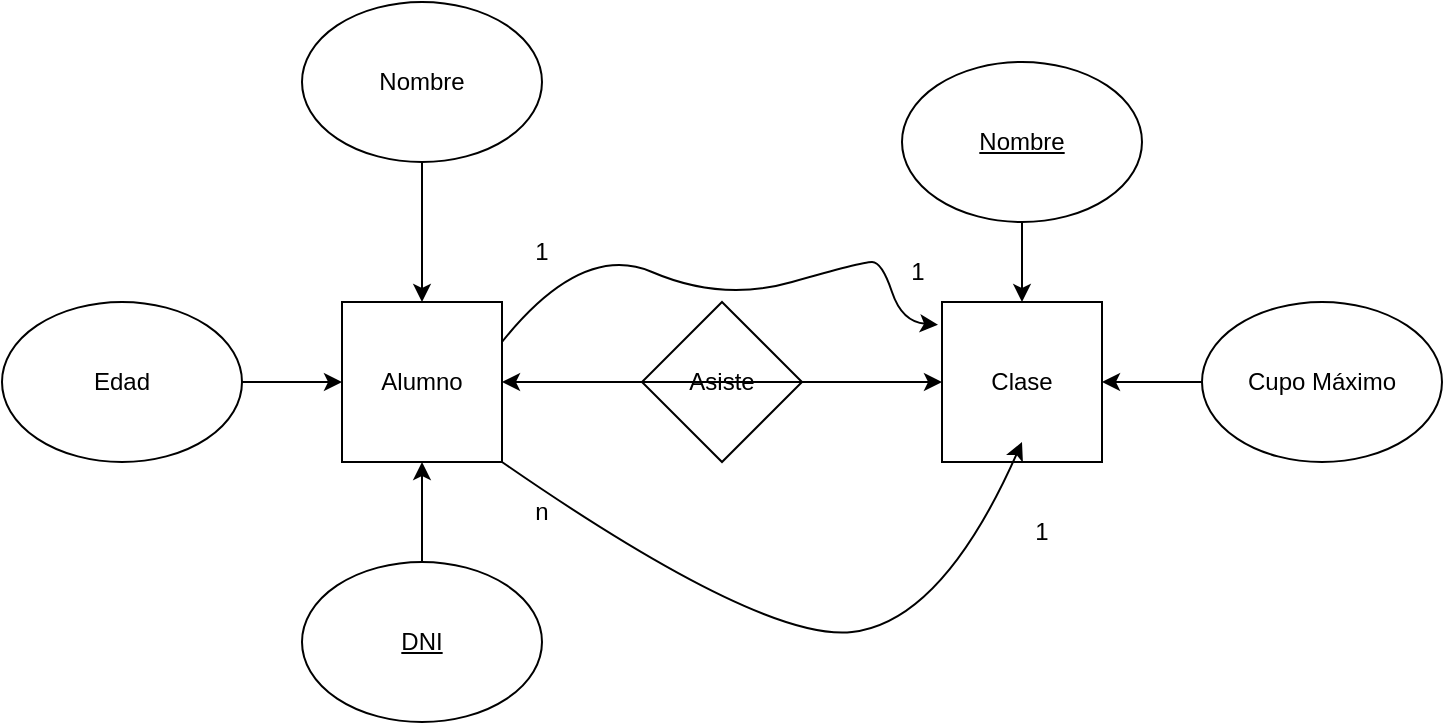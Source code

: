 <mxfile>
    <diagram id="aVZmPbQ1ABYQZ4xPKX7s" name="Página-1">
        <mxGraphModel dx="695" dy="483" grid="1" gridSize="10" guides="1" tooltips="1" connect="1" arrows="1" fold="1" page="1" pageScale="1" pageWidth="850" pageHeight="1100" math="0" shadow="0">
            <root>
                <mxCell id="0"/>
                <mxCell id="1" parent="0"/>
                <mxCell id="2" value="Alumno" style="whiteSpace=wrap;html=1;aspect=fixed;" vertex="1" parent="1">
                    <mxGeometry x="190" y="170" width="80" height="80" as="geometry"/>
                </mxCell>
                <mxCell id="5" value="" style="edgeStyle=none;html=1;" edge="1" parent="1" source="3" target="2">
                    <mxGeometry relative="1" as="geometry"/>
                </mxCell>
                <mxCell id="3" value="Nombre" style="ellipse;whiteSpace=wrap;html=1;" vertex="1" parent="1">
                    <mxGeometry x="170" y="20" width="120" height="80" as="geometry"/>
                </mxCell>
                <mxCell id="6" value="" style="edgeStyle=none;html=1;" edge="1" parent="1" source="4" target="2">
                    <mxGeometry relative="1" as="geometry"/>
                </mxCell>
                <mxCell id="4" value="&lt;u&gt;DNI&lt;/u&gt;" style="ellipse;whiteSpace=wrap;html=1;" vertex="1" parent="1">
                    <mxGeometry x="170" y="300" width="120" height="80" as="geometry"/>
                </mxCell>
                <mxCell id="7" value="Clase" style="whiteSpace=wrap;html=1;aspect=fixed;" vertex="1" parent="1">
                    <mxGeometry x="490" y="170" width="80" height="80" as="geometry"/>
                </mxCell>
                <mxCell id="9" value="" style="edgeStyle=none;html=1;" edge="1" parent="1" source="8" target="7">
                    <mxGeometry relative="1" as="geometry"/>
                </mxCell>
                <mxCell id="8" value="&lt;u&gt;Nombre&lt;/u&gt;" style="ellipse;whiteSpace=wrap;html=1;" vertex="1" parent="1">
                    <mxGeometry x="470" y="50" width="120" height="80" as="geometry"/>
                </mxCell>
                <mxCell id="11" value="" style="edgeStyle=none;html=1;" edge="1" parent="1" source="10" target="7">
                    <mxGeometry relative="1" as="geometry"/>
                </mxCell>
                <mxCell id="10" value="Cupo Máximo" style="ellipse;whiteSpace=wrap;html=1;" vertex="1" parent="1">
                    <mxGeometry x="620" y="170" width="120" height="80" as="geometry"/>
                </mxCell>
                <mxCell id="15" value="" style="edgeStyle=none;html=1;" edge="1" parent="1" source="14" target="2">
                    <mxGeometry relative="1" as="geometry"/>
                </mxCell>
                <mxCell id="14" value="Edad" style="ellipse;whiteSpace=wrap;html=1;" vertex="1" parent="1">
                    <mxGeometry x="20" y="170" width="120" height="80" as="geometry"/>
                </mxCell>
                <mxCell id="16" value="Asiste" style="rhombus;whiteSpace=wrap;html=1;" vertex="1" parent="1">
                    <mxGeometry x="340" y="170" width="80" height="80" as="geometry"/>
                </mxCell>
                <mxCell id="19" value="" style="curved=1;endArrow=classic;html=1;entryX=-0.025;entryY=0.142;entryDx=0;entryDy=0;exitX=1;exitY=0.25;exitDx=0;exitDy=0;entryPerimeter=0;" edge="1" parent="1" source="2" target="7">
                    <mxGeometry width="50" height="50" relative="1" as="geometry">
                        <mxPoint x="280" y="190" as="sourcePoint"/>
                        <mxPoint x="440" y="230" as="targetPoint"/>
                        <Array as="points">
                            <mxPoint x="310" y="140"/>
                            <mxPoint x="380" y="170"/>
                            <mxPoint x="450" y="150"/>
                            <mxPoint x="460" y="150"/>
                            <mxPoint x="470" y="180"/>
                        </Array>
                    </mxGeometry>
                </mxCell>
                <mxCell id="20" value="1" style="text;html=1;strokeColor=none;fillColor=none;align=center;verticalAlign=middle;whiteSpace=wrap;rounded=0;" vertex="1" parent="1">
                    <mxGeometry x="260" y="130" width="60" height="30" as="geometry"/>
                </mxCell>
                <mxCell id="21" value="1" style="text;html=1;strokeColor=none;fillColor=none;align=center;verticalAlign=middle;whiteSpace=wrap;rounded=0;" vertex="1" parent="1">
                    <mxGeometry x="448" y="140" width="60" height="30" as="geometry"/>
                </mxCell>
                <mxCell id="23" value="" style="curved=1;endArrow=classic;html=1;entryX=0.5;entryY=0.875;entryDx=0;entryDy=0;entryPerimeter=0;exitX=1;exitY=1;exitDx=0;exitDy=0;" edge="1" parent="1" source="2" target="7">
                    <mxGeometry width="50" height="50" relative="1" as="geometry">
                        <mxPoint x="390" y="280" as="sourcePoint"/>
                        <mxPoint x="440" y="230" as="targetPoint"/>
                        <Array as="points">
                            <mxPoint x="400" y="340"/>
                            <mxPoint x="490" y="330"/>
                        </Array>
                    </mxGeometry>
                </mxCell>
                <mxCell id="28" value="1" style="text;html=1;strokeColor=none;fillColor=none;align=center;verticalAlign=middle;whiteSpace=wrap;rounded=0;" vertex="1" parent="1">
                    <mxGeometry x="510" y="270" width="60" height="30" as="geometry"/>
                </mxCell>
                <mxCell id="29" value="n" style="text;html=1;strokeColor=none;fillColor=none;align=center;verticalAlign=middle;whiteSpace=wrap;rounded=0;" vertex="1" parent="1">
                    <mxGeometry x="260" y="260" width="60" height="30" as="geometry"/>
                </mxCell>
                <mxCell id="33" value="" style="endArrow=classic;startArrow=classic;html=1;" edge="1" parent="1" source="2">
                    <mxGeometry width="50" height="50" relative="1" as="geometry">
                        <mxPoint x="300" y="280" as="sourcePoint"/>
                        <mxPoint x="490" y="210" as="targetPoint"/>
                    </mxGeometry>
                </mxCell>
            </root>
        </mxGraphModel>
    </diagram>
</mxfile>